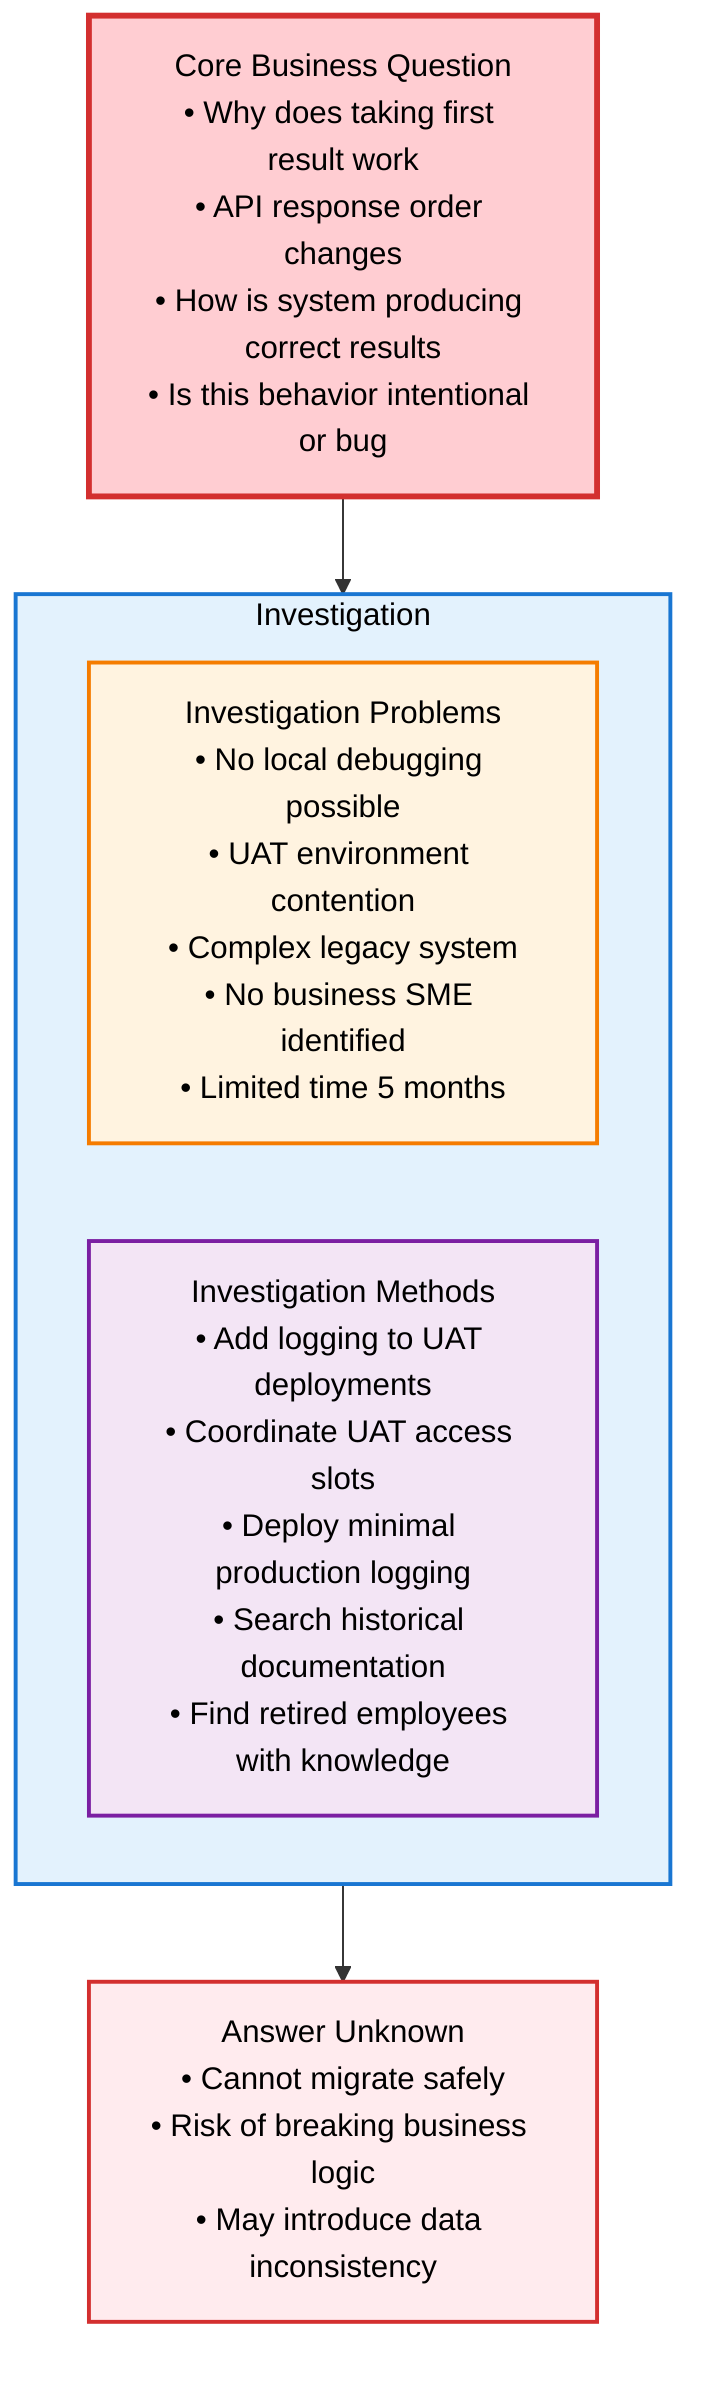 flowchart TB
    A[Core Business Question<br/>• Why does taking first result work<br/>• API response order changes<br/>• How is system producing correct results<br/>• Is this behavior intentional or bug] --> B
    
    B --> C[Answer Unknown<br/>• Cannot migrate safely<br/>• Risk of breaking business logic<br/>• May introduce data inconsistency]
    
    subgraph B [Investigation]
        D[Investigation Problems<br/>• No local debugging possible<br/>• UAT environment contention<br/>• Complex legacy system<br/>• No business SME identified<br/>• Limited time 5 months]
        
        E[Investigation Methods<br/>• Add logging to UAT deployments<br/>• Coordinate UAT access slots<br/>• Deploy minimal production logging<br/>• Search historical documentation<br/>• Find retired employees with knowledge]
    end

    classDef question fill:#ffcdd2,stroke:#d32f2f,stroke-width:3px,color:#000
    classDef investigation fill:#e3f2fd,stroke:#1976d2,stroke-width:2px,color:#000
    classDef problems fill:#fff3e0,stroke:#f57c00,stroke-width:2px,color:#000
    classDef methods fill:#f3e5f5,stroke:#7b1fa2,stroke-width:2px,color:#000
    classDef unknown fill:#ffebee,stroke:#d32f2f,stroke-width:2px,color:#000
    
    class A question
    class B investigation
    class D problems
    class E methods
    class C unknown